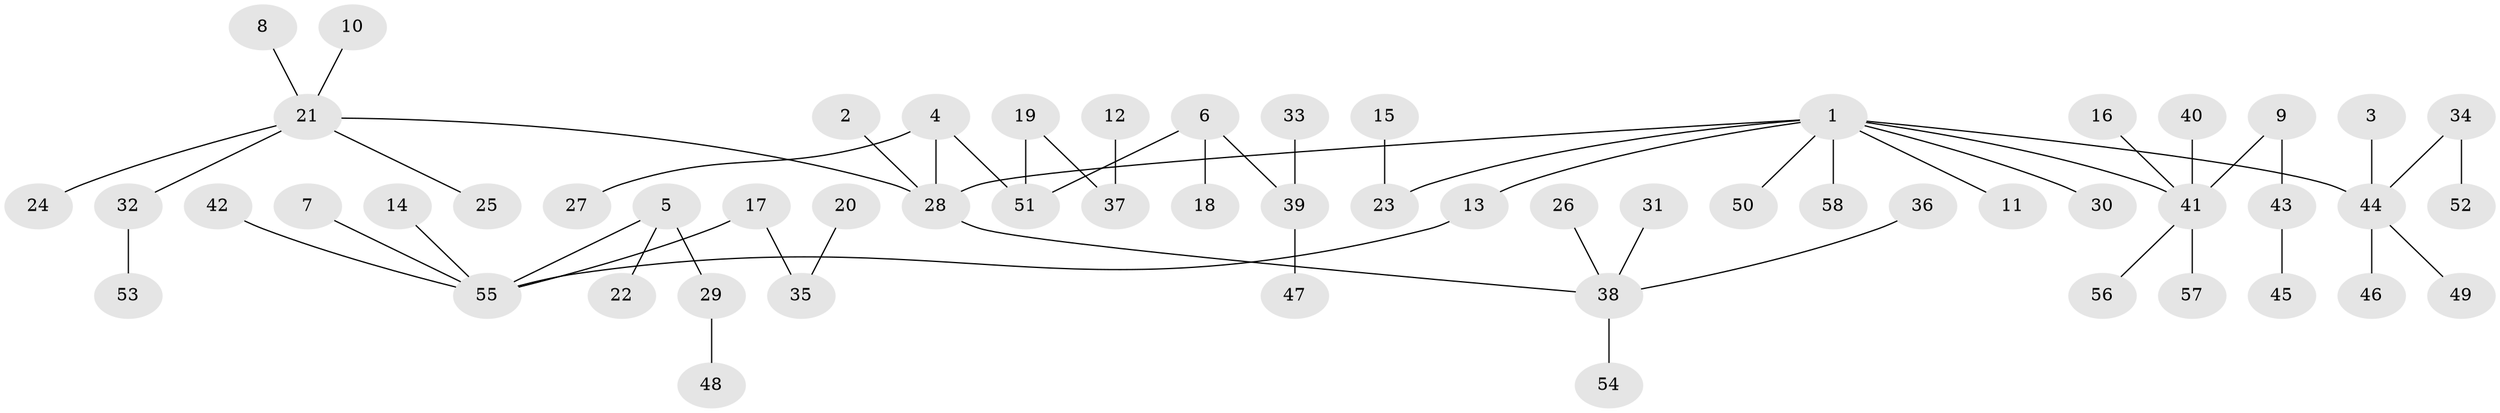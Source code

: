 // original degree distribution, {3: 0.1565217391304348, 7: 0.017391304347826087, 1: 0.5130434782608696, 6: 0.034782608695652174, 4: 0.043478260869565216, 2: 0.22608695652173913, 5: 0.008695652173913044}
// Generated by graph-tools (version 1.1) at 2025/26/03/09/25 03:26:24]
// undirected, 58 vertices, 57 edges
graph export_dot {
graph [start="1"]
  node [color=gray90,style=filled];
  1;
  2;
  3;
  4;
  5;
  6;
  7;
  8;
  9;
  10;
  11;
  12;
  13;
  14;
  15;
  16;
  17;
  18;
  19;
  20;
  21;
  22;
  23;
  24;
  25;
  26;
  27;
  28;
  29;
  30;
  31;
  32;
  33;
  34;
  35;
  36;
  37;
  38;
  39;
  40;
  41;
  42;
  43;
  44;
  45;
  46;
  47;
  48;
  49;
  50;
  51;
  52;
  53;
  54;
  55;
  56;
  57;
  58;
  1 -- 11 [weight=1.0];
  1 -- 13 [weight=1.0];
  1 -- 23 [weight=1.0];
  1 -- 28 [weight=1.0];
  1 -- 30 [weight=1.0];
  1 -- 41 [weight=1.0];
  1 -- 44 [weight=1.0];
  1 -- 50 [weight=1.0];
  1 -- 58 [weight=1.0];
  2 -- 28 [weight=1.0];
  3 -- 44 [weight=1.0];
  4 -- 27 [weight=1.0];
  4 -- 28 [weight=1.0];
  4 -- 51 [weight=1.0];
  5 -- 22 [weight=1.0];
  5 -- 29 [weight=1.0];
  5 -- 55 [weight=1.0];
  6 -- 18 [weight=1.0];
  6 -- 39 [weight=1.0];
  6 -- 51 [weight=1.0];
  7 -- 55 [weight=1.0];
  8 -- 21 [weight=1.0];
  9 -- 41 [weight=1.0];
  9 -- 43 [weight=1.0];
  10 -- 21 [weight=1.0];
  12 -- 37 [weight=1.0];
  13 -- 55 [weight=1.0];
  14 -- 55 [weight=1.0];
  15 -- 23 [weight=1.0];
  16 -- 41 [weight=1.0];
  17 -- 35 [weight=1.0];
  17 -- 55 [weight=1.0];
  19 -- 37 [weight=1.0];
  19 -- 51 [weight=1.0];
  20 -- 35 [weight=1.0];
  21 -- 24 [weight=1.0];
  21 -- 25 [weight=1.0];
  21 -- 28 [weight=1.0];
  21 -- 32 [weight=1.0];
  26 -- 38 [weight=1.0];
  28 -- 38 [weight=1.0];
  29 -- 48 [weight=1.0];
  31 -- 38 [weight=1.0];
  32 -- 53 [weight=1.0];
  33 -- 39 [weight=1.0];
  34 -- 44 [weight=1.0];
  34 -- 52 [weight=1.0];
  36 -- 38 [weight=1.0];
  38 -- 54 [weight=1.0];
  39 -- 47 [weight=1.0];
  40 -- 41 [weight=1.0];
  41 -- 56 [weight=1.0];
  41 -- 57 [weight=1.0];
  42 -- 55 [weight=1.0];
  43 -- 45 [weight=1.0];
  44 -- 46 [weight=1.0];
  44 -- 49 [weight=1.0];
}
